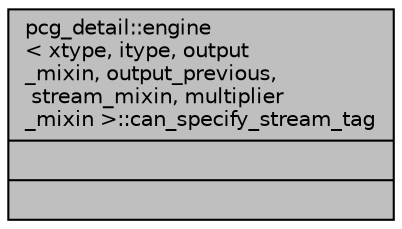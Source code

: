 digraph "pcg_detail::engine&lt; xtype, itype, output_mixin, output_previous, stream_mixin, multiplier_mixin &gt;::can_specify_stream_tag"
{
 // LATEX_PDF_SIZE
  edge [fontname="Helvetica",fontsize="10",labelfontname="Helvetica",labelfontsize="10"];
  node [fontname="Helvetica",fontsize="10",shape=record];
  Node1 [label="{pcg_detail::engine\l\< xtype, itype, output\l_mixin, output_previous,\l stream_mixin, multiplier\l_mixin \>::can_specify_stream_tag\n||}",height=0.2,width=0.4,color="black", fillcolor="grey75", style="filled", fontcolor="black",tooltip=" "];
}
